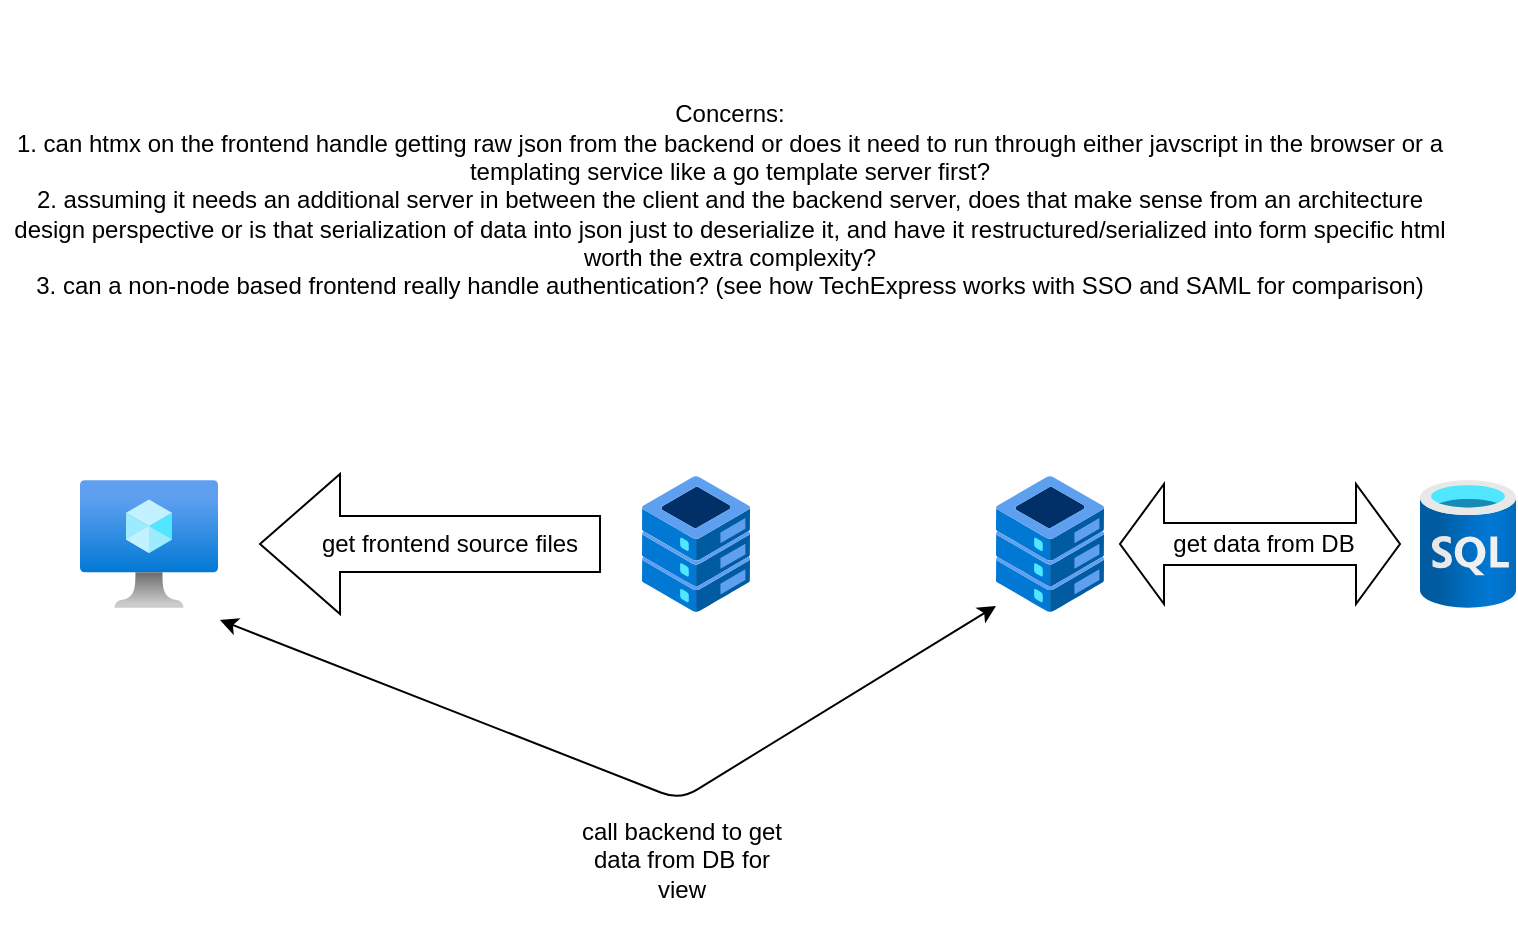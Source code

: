 <mxfile>
    <diagram id="SQeUMuPo0GI8sWHA47xz" name="Page-1">
        <mxGraphModel dx="916" dy="815" grid="1" gridSize="10" guides="1" tooltips="1" connect="1" arrows="1" fold="1" page="1" pageScale="1" pageWidth="850" pageHeight="1100" math="0" shadow="0">
            <root>
                <mxCell id="0"/>
                <mxCell id="1" parent="0"/>
                <mxCell id="2" value="" style="aspect=fixed;html=1;points=[];align=center;image;fontSize=12;image=img/lib/azure2/databases/SQL_Database.svg;" vertex="1" parent="1">
                    <mxGeometry x="760" y="280" width="48" height="64" as="geometry"/>
                </mxCell>
                <mxCell id="3" value="" style="aspect=fixed;html=1;points=[];align=center;image;fontSize=12;image=img/lib/azure2/compute/Virtual_Machine.svg;" vertex="1" parent="1">
                    <mxGeometry x="90" y="280" width="69" height="64" as="geometry"/>
                </mxCell>
                <mxCell id="4" value="" style="aspect=fixed;html=1;points=[];align=center;image;fontSize=12;image=img/lib/azure2/other/Fiji.svg;" vertex="1" parent="1">
                    <mxGeometry x="371" y="278" width="54" height="68" as="geometry"/>
                </mxCell>
                <mxCell id="6" value="" style="aspect=fixed;html=1;points=[];align=center;image;fontSize=12;image=img/lib/azure2/other/Fiji.svg;" vertex="1" parent="1">
                    <mxGeometry x="548" y="278" width="54" height="68" as="geometry"/>
                </mxCell>
                <mxCell id="7" value="" style="html=1;shadow=0;dashed=0;align=center;verticalAlign=middle;shape=mxgraph.arrows2.arrow;dy=0.6;dx=40;flipH=1;notch=0;" vertex="1" parent="1">
                    <mxGeometry x="180" y="277" width="170" height="70" as="geometry"/>
                </mxCell>
                <mxCell id="9" value="" style="html=1;shadow=0;dashed=0;align=center;verticalAlign=middle;shape=mxgraph.arrows2.twoWayArrow;dy=0.65;dx=22;" vertex="1" parent="1">
                    <mxGeometry x="610" y="282" width="140" height="60" as="geometry"/>
                </mxCell>
                <mxCell id="10" value="get frontend source files" style="text;html=1;strokeColor=none;fillColor=none;align=center;verticalAlign=middle;whiteSpace=wrap;rounded=0;" vertex="1" parent="1">
                    <mxGeometry x="200" y="297" width="150" height="30" as="geometry"/>
                </mxCell>
                <mxCell id="11" value="get data from DB" style="text;html=1;strokeColor=none;fillColor=none;align=center;verticalAlign=middle;whiteSpace=wrap;rounded=0;" vertex="1" parent="1">
                    <mxGeometry x="607" y="297" width="150" height="30" as="geometry"/>
                </mxCell>
                <mxCell id="12" value="" style="endArrow=classic;startArrow=classic;html=1;entryX=0;entryY=0.956;entryDx=0;entryDy=0;entryPerimeter=0;" edge="1" parent="1" target="6">
                    <mxGeometry width="50" height="50" relative="1" as="geometry">
                        <mxPoint x="160" y="350" as="sourcePoint"/>
                        <mxPoint x="240" y="380" as="targetPoint"/>
                        <Array as="points">
                            <mxPoint x="390" y="440"/>
                        </Array>
                    </mxGeometry>
                </mxCell>
                <mxCell id="13" value="call backend to get data from DB for view" style="text;html=1;strokeColor=none;fillColor=none;align=center;verticalAlign=middle;whiteSpace=wrap;rounded=0;" vertex="1" parent="1">
                    <mxGeometry x="336" y="425" width="110" height="90" as="geometry"/>
                </mxCell>
                <mxCell id="14" value="Concerns:&lt;br&gt;1. can htmx on the frontend handle getting raw json from the backend or does it need to run through either javscript in the browser or a templating service like a go template server first?&lt;br&gt;2. assuming it needs an additional server in between the client and the backend server, does that make sense from an architecture design perspective or is that serialization of data into json just to deserialize it, and have it restructured/serialized into form specific html worth the extra complexity?&lt;br&gt;3. can a non-node based frontend really handle authentication? (see how TechExpress works with SSO and SAML for comparison)" style="text;html=1;strokeColor=none;fillColor=none;align=center;verticalAlign=middle;whiteSpace=wrap;rounded=0;" vertex="1" parent="1">
                    <mxGeometry x="50" y="40" width="730" height="200" as="geometry"/>
                </mxCell>
            </root>
        </mxGraphModel>
    </diagram>
</mxfile>